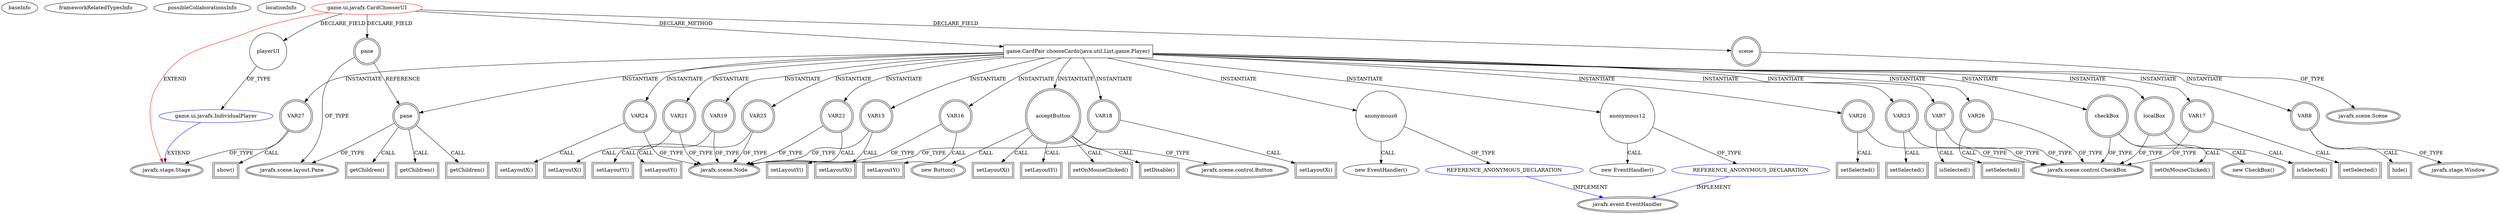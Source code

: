 digraph {
baseInfo[graphId=592,category="extension_graph",isAnonymous=false,possibleRelation=true]
frameworkRelatedTypesInfo[0="javafx.stage.Stage"]
possibleCollaborationsInfo[0="592~FIELD_DECLARATION-~javafx.stage.Stage ~javafx.stage.Stage ~false~false",1="592~CLIENT_METHOD_DECLARATION-INSTANTIATION-~javafx.stage.Stage ~javafx.event.EventHandler ~false~true"]
locationInfo[projectName="JCake-CoupGameProgram",filePath="/JCake-CoupGameProgram/CoupGameProgram-master/src/game/ui/javafx/CardChooserUI.java",contextSignature="CardChooserUI",graphId="592"]
0[label="game.ui.javafx.CardChooserUI",vertexType="ROOT_CLIENT_CLASS_DECLARATION",isFrameworkType=false,color=red]
1[label="javafx.stage.Stage",vertexType="FRAMEWORK_CLASS_TYPE",isFrameworkType=true,peripheries=2]
2[label="pane",vertexType="FIELD_DECLARATION",isFrameworkType=true,peripheries=2,shape=circle]
3[label="javafx.scene.layout.Pane",vertexType="FRAMEWORK_CLASS_TYPE",isFrameworkType=true,peripheries=2]
4[label="playerUI",vertexType="FIELD_DECLARATION",isFrameworkType=false,shape=circle]
5[label="game.ui.javafx.IndividualPlayer",vertexType="REFERENCE_CLIENT_CLASS_DECLARATION",isFrameworkType=false,color=blue]
7[label="scene",vertexType="FIELD_DECLARATION",isFrameworkType=true,peripheries=2,shape=circle]
8[label="javafx.scene.Scene",vertexType="FRAMEWORK_CLASS_TYPE",isFrameworkType=true,peripheries=2]
9[label="game.CardPair chooseCards(java.util.List,game.Player)",vertexType="CLIENT_METHOD_DECLARATION",isFrameworkType=false,shape=box]
10[label="pane",vertexType="VARIABLE_EXPRESION",isFrameworkType=true,peripheries=2,shape=circle]
11[label="getChildren()",vertexType="INSIDE_CALL",isFrameworkType=true,peripheries=2,shape=box]
14[label="acceptButton",vertexType="VARIABLE_EXPRESION",isFrameworkType=true,peripheries=2,shape=circle]
15[label="javafx.scene.control.Button",vertexType="FRAMEWORK_CLASS_TYPE",isFrameworkType=true,peripheries=2]
13[label="new Button()",vertexType="CONSTRUCTOR_CALL",isFrameworkType=true,peripheries=2]
17[label="getChildren()",vertexType="INSIDE_CALL",isFrameworkType=true,peripheries=2,shape=box]
19[label="setLayoutX()",vertexType="INSIDE_CALL",isFrameworkType=true,peripheries=2,shape=box]
21[label="setLayoutY()",vertexType="INSIDE_CALL",isFrameworkType=true,peripheries=2,shape=box]
23[label="setOnMouseClicked()",vertexType="INSIDE_CALL",isFrameworkType=true,peripheries=2,shape=box]
25[label="anonymous6",vertexType="VARIABLE_EXPRESION",isFrameworkType=false,shape=circle]
26[label="REFERENCE_ANONYMOUS_DECLARATION",vertexType="REFERENCE_ANONYMOUS_DECLARATION",isFrameworkType=false,color=blue]
27[label="javafx.event.EventHandler",vertexType="FRAMEWORK_INTERFACE_TYPE",isFrameworkType=true,peripheries=2]
24[label="new EventHandler()",vertexType="CONSTRUCTOR_CALL",isFrameworkType=false]
28[label="VAR7",vertexType="VARIABLE_EXPRESION",isFrameworkType=true,peripheries=2,shape=circle]
30[label="javafx.scene.control.CheckBox",vertexType="FRAMEWORK_CLASS_TYPE",isFrameworkType=true,peripheries=2]
29[label="isSelected()",vertexType="INSIDE_CALL",isFrameworkType=true,peripheries=2,shape=box]
31[label="VAR8",vertexType="VARIABLE_EXPRESION",isFrameworkType=true,peripheries=2,shape=circle]
33[label="javafx.stage.Window",vertexType="FRAMEWORK_CLASS_TYPE",isFrameworkType=true,peripheries=2]
32[label="hide()",vertexType="INSIDE_CALL",isFrameworkType=true,peripheries=2,shape=box]
35[label="checkBox",vertexType="VARIABLE_EXPRESION",isFrameworkType=true,peripheries=2,shape=circle]
34[label="new CheckBox()",vertexType="CONSTRUCTOR_CALL",isFrameworkType=true,peripheries=2]
38[label="getChildren()",vertexType="INSIDE_CALL",isFrameworkType=true,peripheries=2,shape=box]
40[label="setOnMouseClicked()",vertexType="INSIDE_CALL",isFrameworkType=true,peripheries=2,shape=box]
42[label="anonymous12",vertexType="VARIABLE_EXPRESION",isFrameworkType=false,shape=circle]
43[label="REFERENCE_ANONYMOUS_DECLARATION",vertexType="REFERENCE_ANONYMOUS_DECLARATION",isFrameworkType=false,color=blue]
41[label="new EventHandler()",vertexType="CONSTRUCTOR_CALL",isFrameworkType=false]
45[label="localBox",vertexType="VARIABLE_EXPRESION",isFrameworkType=true,peripheries=2,shape=circle]
46[label="isSelected()",vertexType="INSIDE_CALL",isFrameworkType=true,peripheries=2,shape=box]
49[label="setDisable()",vertexType="INSIDE_CALL",isFrameworkType=true,peripheries=2,shape=box]
50[label="VAR15",vertexType="VARIABLE_EXPRESION",isFrameworkType=true,peripheries=2,shape=circle]
52[label="javafx.scene.Node",vertexType="FRAMEWORK_CLASS_TYPE",isFrameworkType=true,peripheries=2]
51[label="setLayoutX()",vertexType="INSIDE_CALL",isFrameworkType=true,peripheries=2,shape=box]
53[label="VAR16",vertexType="VARIABLE_EXPRESION",isFrameworkType=true,peripheries=2,shape=circle]
54[label="setLayoutY()",vertexType="INSIDE_CALL",isFrameworkType=true,peripheries=2,shape=box]
56[label="VAR17",vertexType="VARIABLE_EXPRESION",isFrameworkType=true,peripheries=2,shape=circle]
57[label="setSelected()",vertexType="INSIDE_CALL",isFrameworkType=true,peripheries=2,shape=box]
59[label="VAR18",vertexType="VARIABLE_EXPRESION",isFrameworkType=true,peripheries=2,shape=circle]
60[label="setLayoutX()",vertexType="INSIDE_CALL",isFrameworkType=true,peripheries=2,shape=box]
62[label="VAR19",vertexType="VARIABLE_EXPRESION",isFrameworkType=true,peripheries=2,shape=circle]
63[label="setLayoutY()",vertexType="INSIDE_CALL",isFrameworkType=true,peripheries=2,shape=box]
65[label="VAR20",vertexType="VARIABLE_EXPRESION",isFrameworkType=true,peripheries=2,shape=circle]
66[label="setSelected()",vertexType="INSIDE_CALL",isFrameworkType=true,peripheries=2,shape=box]
68[label="VAR21",vertexType="VARIABLE_EXPRESION",isFrameworkType=true,peripheries=2,shape=circle]
69[label="setLayoutX()",vertexType="INSIDE_CALL",isFrameworkType=true,peripheries=2,shape=box]
71[label="VAR22",vertexType="VARIABLE_EXPRESION",isFrameworkType=true,peripheries=2,shape=circle]
72[label="setLayoutY()",vertexType="INSIDE_CALL",isFrameworkType=true,peripheries=2,shape=box]
74[label="VAR23",vertexType="VARIABLE_EXPRESION",isFrameworkType=true,peripheries=2,shape=circle]
75[label="setSelected()",vertexType="INSIDE_CALL",isFrameworkType=true,peripheries=2,shape=box]
77[label="VAR24",vertexType="VARIABLE_EXPRESION",isFrameworkType=true,peripheries=2,shape=circle]
78[label="setLayoutX()",vertexType="INSIDE_CALL",isFrameworkType=true,peripheries=2,shape=box]
80[label="VAR25",vertexType="VARIABLE_EXPRESION",isFrameworkType=true,peripheries=2,shape=circle]
81[label="setLayoutY()",vertexType="INSIDE_CALL",isFrameworkType=true,peripheries=2,shape=box]
83[label="VAR26",vertexType="VARIABLE_EXPRESION",isFrameworkType=true,peripheries=2,shape=circle]
84[label="setSelected()",vertexType="INSIDE_CALL",isFrameworkType=true,peripheries=2,shape=box]
86[label="VAR27",vertexType="VARIABLE_EXPRESION",isFrameworkType=true,peripheries=2,shape=circle]
87[label="show()",vertexType="INSIDE_CALL",isFrameworkType=true,peripheries=2,shape=box]
0->1[label="EXTEND",color=red]
0->2[label="DECLARE_FIELD"]
2->3[label="OF_TYPE"]
0->4[label="DECLARE_FIELD"]
5->1[label="EXTEND",color=blue]
4->5[label="OF_TYPE"]
0->7[label="DECLARE_FIELD"]
7->8[label="OF_TYPE"]
0->9[label="DECLARE_METHOD"]
9->10[label="INSTANTIATE"]
2->10[label="REFERENCE"]
10->3[label="OF_TYPE"]
10->11[label="CALL"]
9->14[label="INSTANTIATE"]
14->15[label="OF_TYPE"]
14->13[label="CALL"]
10->17[label="CALL"]
14->19[label="CALL"]
14->21[label="CALL"]
14->23[label="CALL"]
9->25[label="INSTANTIATE"]
26->27[label="IMPLEMENT",color=blue]
25->26[label="OF_TYPE"]
25->24[label="CALL"]
9->28[label="INSTANTIATE"]
28->30[label="OF_TYPE"]
28->29[label="CALL"]
9->31[label="INSTANTIATE"]
31->33[label="OF_TYPE"]
31->32[label="CALL"]
9->35[label="INSTANTIATE"]
35->30[label="OF_TYPE"]
35->34[label="CALL"]
10->38[label="CALL"]
35->40[label="CALL"]
9->42[label="INSTANTIATE"]
43->27[label="IMPLEMENT",color=blue]
42->43[label="OF_TYPE"]
42->41[label="CALL"]
9->45[label="INSTANTIATE"]
45->30[label="OF_TYPE"]
45->46[label="CALL"]
14->49[label="CALL"]
9->50[label="INSTANTIATE"]
50->52[label="OF_TYPE"]
50->51[label="CALL"]
9->53[label="INSTANTIATE"]
53->52[label="OF_TYPE"]
53->54[label="CALL"]
9->56[label="INSTANTIATE"]
56->30[label="OF_TYPE"]
56->57[label="CALL"]
9->59[label="INSTANTIATE"]
59->52[label="OF_TYPE"]
59->60[label="CALL"]
9->62[label="INSTANTIATE"]
62->52[label="OF_TYPE"]
62->63[label="CALL"]
9->65[label="INSTANTIATE"]
65->30[label="OF_TYPE"]
65->66[label="CALL"]
9->68[label="INSTANTIATE"]
68->52[label="OF_TYPE"]
68->69[label="CALL"]
9->71[label="INSTANTIATE"]
71->52[label="OF_TYPE"]
71->72[label="CALL"]
9->74[label="INSTANTIATE"]
74->30[label="OF_TYPE"]
74->75[label="CALL"]
9->77[label="INSTANTIATE"]
77->52[label="OF_TYPE"]
77->78[label="CALL"]
9->80[label="INSTANTIATE"]
80->52[label="OF_TYPE"]
80->81[label="CALL"]
9->83[label="INSTANTIATE"]
83->30[label="OF_TYPE"]
83->84[label="CALL"]
9->86[label="INSTANTIATE"]
86->1[label="OF_TYPE"]
86->87[label="CALL"]
}
